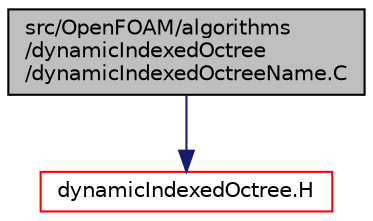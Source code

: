 digraph "src/OpenFOAM/algorithms/dynamicIndexedOctree/dynamicIndexedOctreeName.C"
{
  bgcolor="transparent";
  edge [fontname="Helvetica",fontsize="10",labelfontname="Helvetica",labelfontsize="10"];
  node [fontname="Helvetica",fontsize="10",shape=record];
  Node1 [label="src/OpenFOAM/algorithms\l/dynamicIndexedOctree\l/dynamicIndexedOctreeName.C",height=0.2,width=0.4,color="black", fillcolor="grey75", style="filled", fontcolor="black"];
  Node1 -> Node2 [color="midnightblue",fontsize="10",style="solid",fontname="Helvetica"];
  Node2 [label="dynamicIndexedOctree.H",height=0.2,width=0.4,color="red",URL="$a07719.html"];
}
